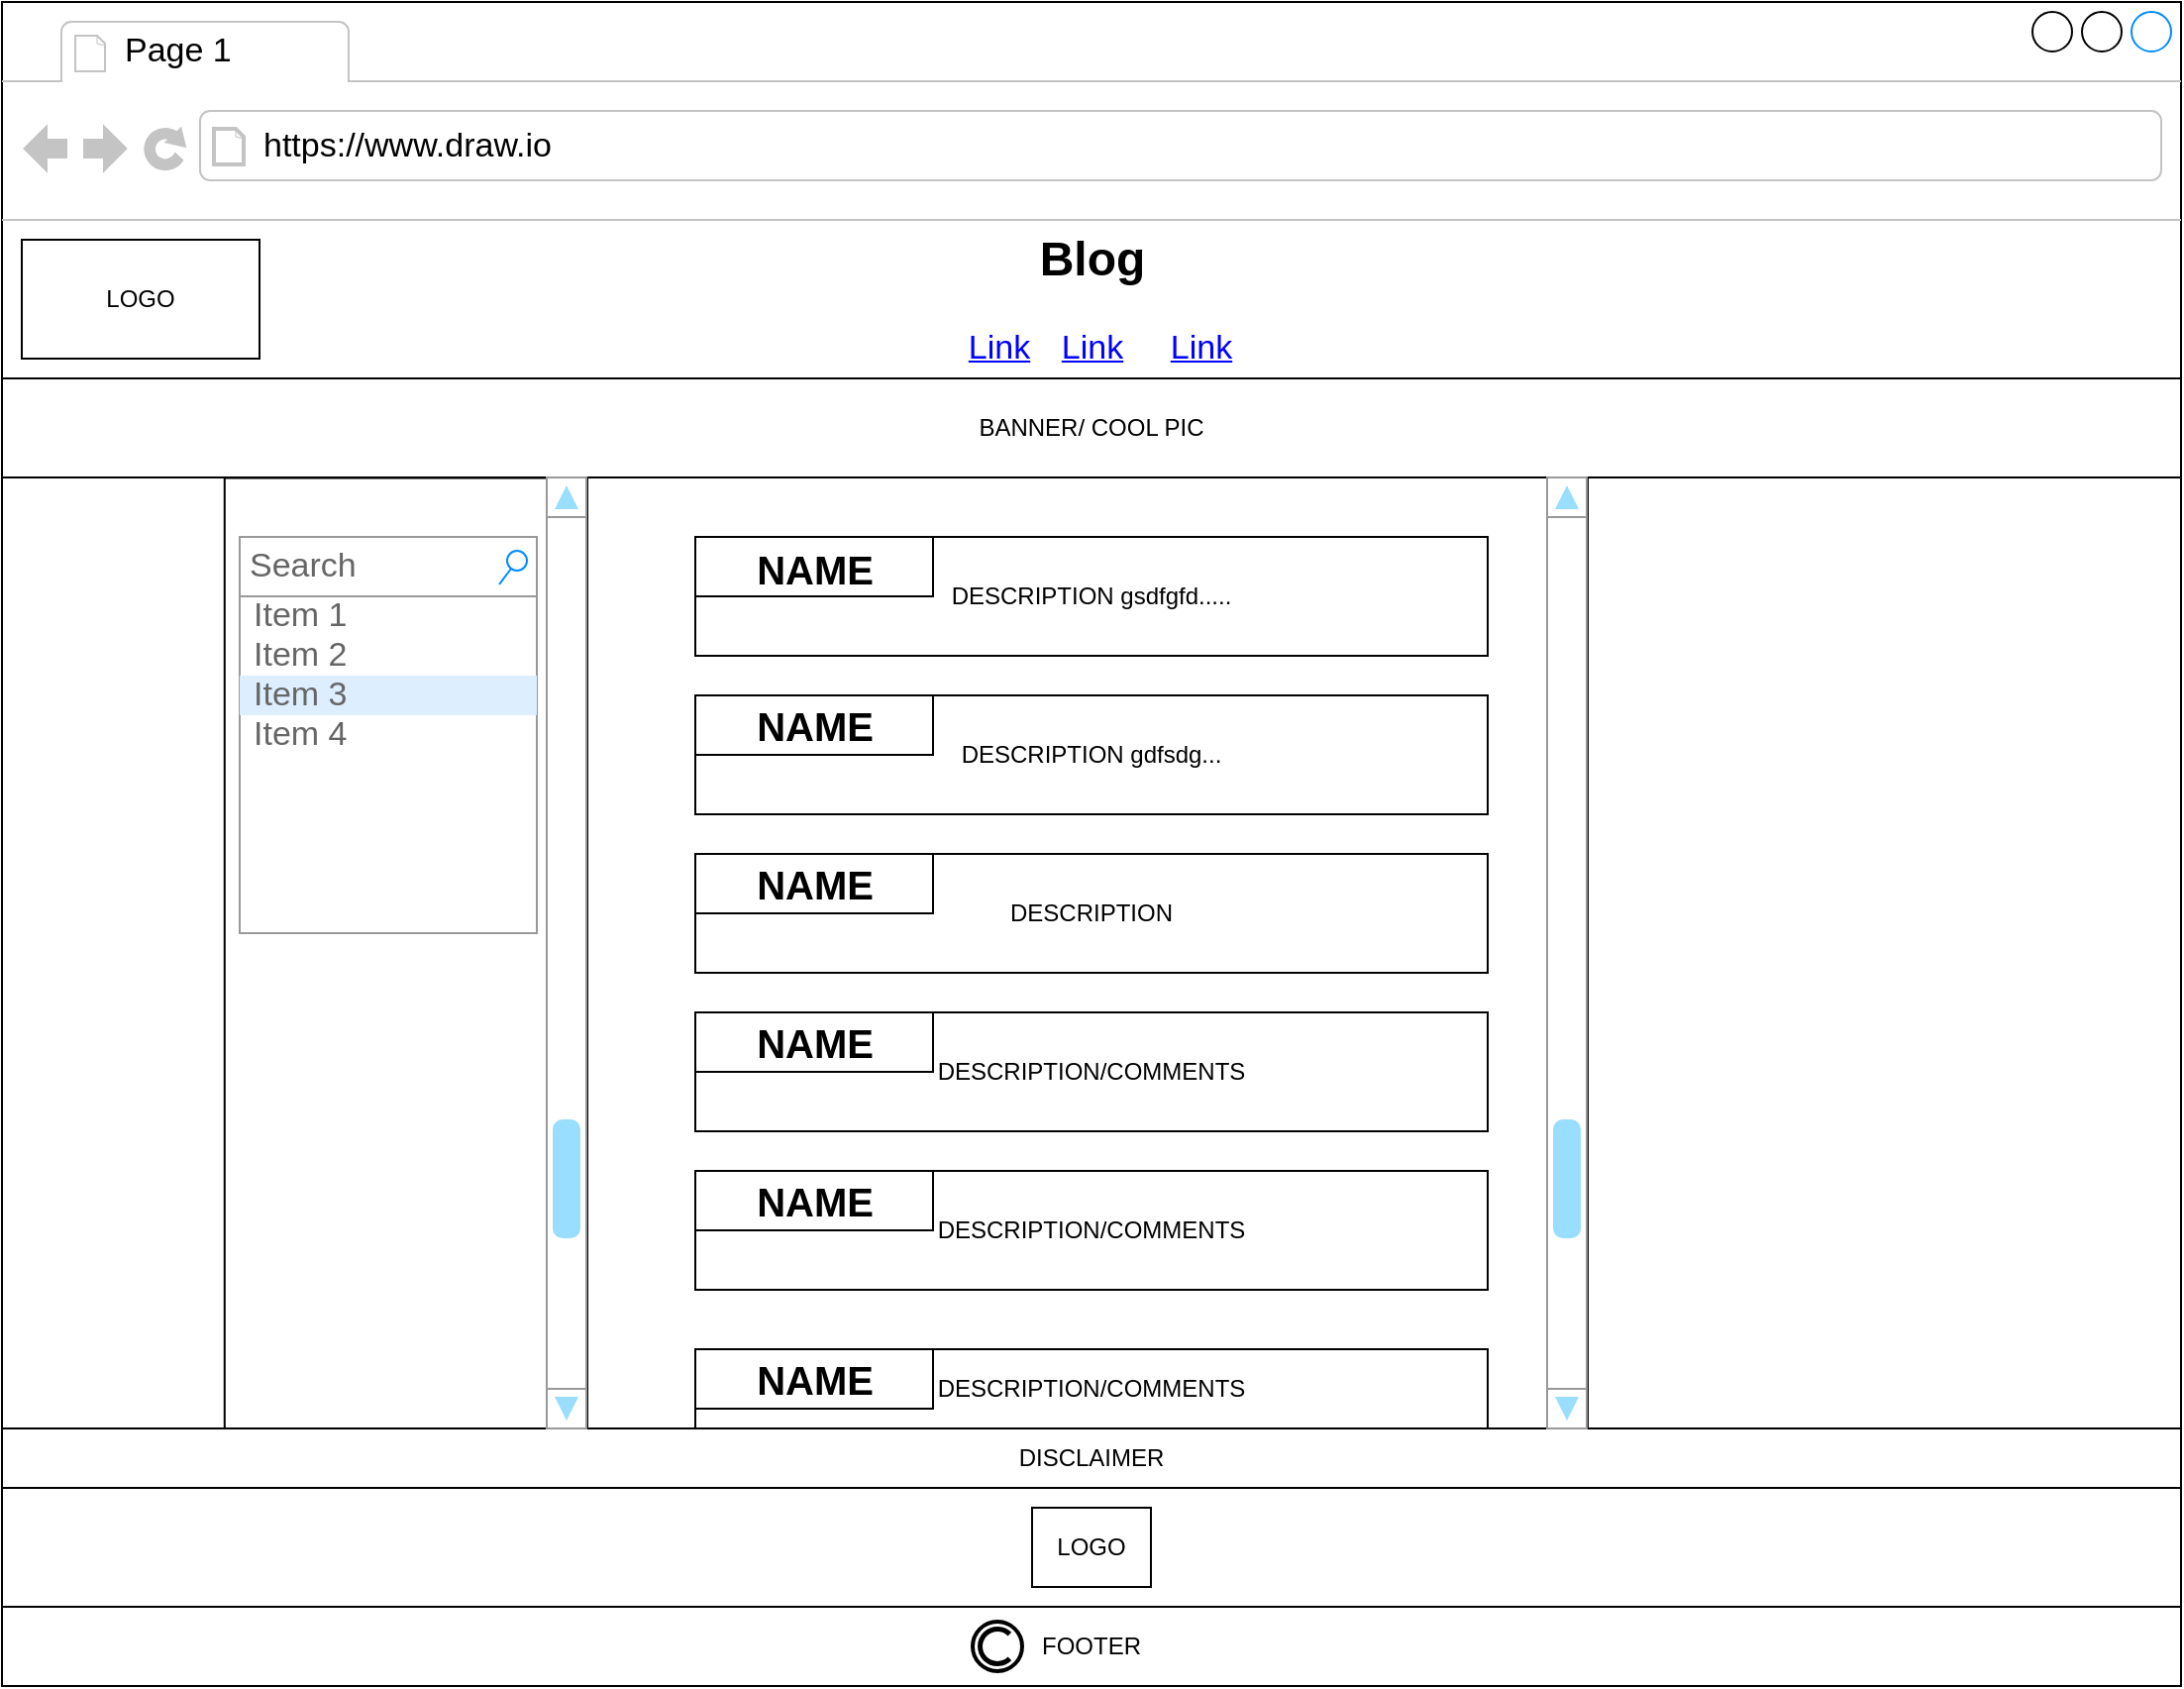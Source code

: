 <mxfile version="15.1.0" type="github"><diagram name="Page-1" id="2cc2dc42-3aac-f2a9-1cec-7a8b7cbee084"><mxGraphModel dx="1825" dy="857" grid="1" gridSize="10" guides="1" tooltips="1" connect="1" arrows="1" fold="1" page="1" pageScale="1" pageWidth="1100" pageHeight="850" math="0" shadow="0"><root><mxCell id="0"/><mxCell id="1" parent="0"/><mxCell id="5FDrHQYFY8WommjAz4SG-36" value="" style="strokeWidth=1;shadow=0;dashed=0;align=center;html=1;shape=mxgraph.mockup.containers.browserWindow;rSize=0;strokeColor2=#008cff;strokeColor3=#c4c4c4;mainText=,;recursiveResize=0;comic=0;" parent="1" vertex="1"><mxGeometry width="1100" height="850" as="geometry"/></mxCell><mxCell id="5FDrHQYFY8WommjAz4SG-37" value="Page 1" style="strokeWidth=1;shadow=0;dashed=0;align=center;html=1;shape=mxgraph.mockup.containers.anchor;fontSize=17;align=left;" parent="5FDrHQYFY8WommjAz4SG-36" vertex="1"><mxGeometry x="60" y="12" width="110" height="26" as="geometry"/></mxCell><mxCell id="5FDrHQYFY8WommjAz4SG-38" value="https://www.draw.io" style="strokeWidth=1;shadow=0;dashed=0;align=center;html=1;shape=mxgraph.mockup.containers.anchor;rSize=0;fontSize=17;align=left;" parent="5FDrHQYFY8WommjAz4SG-36" vertex="1"><mxGeometry x="130" y="60" width="250" height="26" as="geometry"/></mxCell><mxCell id="5FDrHQYFY8WommjAz4SG-40" value="LOGO" style="whiteSpace=wrap;html=1;comic=0;" parent="5FDrHQYFY8WommjAz4SG-36" vertex="1"><mxGeometry x="10" y="120" width="120" height="60" as="geometry"/></mxCell><mxCell id="5FDrHQYFY8WommjAz4SG-41" value="BANNER/ COOL PIC" style="whiteSpace=wrap;html=1;comic=0;" parent="5FDrHQYFY8WommjAz4SG-36" vertex="1"><mxGeometry y="190" width="1100" height="50" as="geometry"/></mxCell><mxCell id="5FDrHQYFY8WommjAz4SG-51" value="LOGO" style="whiteSpace=wrap;html=1;comic=0;" parent="5FDrHQYFY8WommjAz4SG-36" vertex="1"><mxGeometry x="520" y="760" width="60" height="40" as="geometry"/></mxCell><mxCell id="23QKWkipRup91grFhVOa-1" value="DESCRIPTION gsdfgfd....." style="rounded=0;whiteSpace=wrap;html=1;" parent="5FDrHQYFY8WommjAz4SG-36" vertex="1"><mxGeometry x="350" y="270" width="400" height="60" as="geometry"/></mxCell><mxCell id="23QKWkipRup91grFhVOa-2" value="DESCRIPTION gdfsdg..." style="rounded=0;whiteSpace=wrap;html=1;" parent="5FDrHQYFY8WommjAz4SG-36" vertex="1"><mxGeometry x="350" y="350" width="400" height="60" as="geometry"/></mxCell><mxCell id="23QKWkipRup91grFhVOa-3" value="DESCRIPTION" style="rounded=0;whiteSpace=wrap;html=1;" parent="5FDrHQYFY8WommjAz4SG-36" vertex="1"><mxGeometry x="350" y="430" width="400" height="60" as="geometry"/></mxCell><mxCell id="23QKWkipRup91grFhVOa-4" value="DESCRIPTION/COMMENTS" style="rounded=0;whiteSpace=wrap;html=1;" parent="5FDrHQYFY8WommjAz4SG-36" vertex="1"><mxGeometry x="350" y="510" width="400" height="60" as="geometry"/></mxCell><mxCell id="23QKWkipRup91grFhVOa-5" value="DESCRIPTION/COMMENTS" style="rounded=0;whiteSpace=wrap;html=1;" parent="5FDrHQYFY8WommjAz4SG-36" vertex="1"><mxGeometry x="350" y="590" width="400" height="60" as="geometry"/></mxCell><mxCell id="23QKWkipRup91grFhVOa-6" value="DESCRIPTION/COMMENTS" style="rounded=0;whiteSpace=wrap;html=1;" parent="5FDrHQYFY8WommjAz4SG-36" vertex="1"><mxGeometry x="350" y="680" width="400" height="40" as="geometry"/></mxCell><mxCell id="23QKWkipRup91grFhVOa-7" value="" style="rounded=0;whiteSpace=wrap;html=1;rotation=90;" parent="5FDrHQYFY8WommjAz4SG-36" vertex="1"><mxGeometry x="-37.18" y="389.82" width="481.75" height="182.62" as="geometry"/></mxCell><mxCell id="23QKWkipRup91grFhVOa-35" value="" style="rounded=0;whiteSpace=wrap;html=1;" parent="5FDrHQYFY8WommjAz4SG-36" vertex="1"><mxGeometry x="350" y="270" width="120" height="30" as="geometry"/></mxCell><mxCell id="23QKWkipRup91grFhVOa-36" value="" style="rounded=0;whiteSpace=wrap;html=1;" parent="5FDrHQYFY8WommjAz4SG-36" vertex="1"><mxGeometry x="350" y="350" width="120" height="30" as="geometry"/></mxCell><mxCell id="23QKWkipRup91grFhVOa-37" value="" style="rounded=0;whiteSpace=wrap;html=1;" parent="5FDrHQYFY8WommjAz4SG-36" vertex="1"><mxGeometry x="350" y="430" width="120" height="30" as="geometry"/></mxCell><mxCell id="23QKWkipRup91grFhVOa-38" value="" style="rounded=0;whiteSpace=wrap;html=1;" parent="5FDrHQYFY8WommjAz4SG-36" vertex="1"><mxGeometry x="350" y="510" width="120" height="30" as="geometry"/></mxCell><mxCell id="23QKWkipRup91grFhVOa-39" value="" style="rounded=0;whiteSpace=wrap;html=1;" parent="5FDrHQYFY8WommjAz4SG-36" vertex="1"><mxGeometry x="350" y="590" width="120" height="30" as="geometry"/></mxCell><mxCell id="23QKWkipRup91grFhVOa-40" value="" style="rounded=0;whiteSpace=wrap;html=1;" parent="5FDrHQYFY8WommjAz4SG-36" vertex="1"><mxGeometry x="350" y="680" width="120" height="30" as="geometry"/></mxCell><mxCell id="23QKWkipRup91grFhVOa-42" value="&lt;span style=&quot;font-size: 20px&quot;&gt;NAME&lt;/span&gt;" style="text;strokeColor=none;fillColor=none;html=1;fontSize=24;fontStyle=1;verticalAlign=middle;align=center;" parent="5FDrHQYFY8WommjAz4SG-36" vertex="1"><mxGeometry x="360" y="266" width="100" height="40" as="geometry"/></mxCell><mxCell id="23QKWkipRup91grFhVOa-43" value="&lt;font style=&quot;font-size: 20px&quot;&gt;NAME&lt;/font&gt;" style="text;strokeColor=none;fillColor=none;html=1;fontSize=24;fontStyle=1;verticalAlign=middle;align=center;" parent="5FDrHQYFY8WommjAz4SG-36" vertex="1"><mxGeometry x="360" y="345" width="100" height="40" as="geometry"/></mxCell><mxCell id="23QKWkipRup91grFhVOa-44" value="&lt;font style=&quot;font-size: 20px&quot;&gt;NAME&lt;/font&gt;" style="text;strokeColor=none;fillColor=none;html=1;fontSize=24;fontStyle=1;verticalAlign=middle;align=center;" parent="5FDrHQYFY8WommjAz4SG-36" vertex="1"><mxGeometry x="360" y="425" width="100" height="40" as="geometry"/></mxCell><mxCell id="23QKWkipRup91grFhVOa-45" value="&lt;font style=&quot;font-size: 20px&quot;&gt;NAME&lt;/font&gt;" style="text;strokeColor=none;fillColor=none;html=1;fontSize=24;fontStyle=1;verticalAlign=middle;align=center;" parent="5FDrHQYFY8WommjAz4SG-36" vertex="1"><mxGeometry x="360" y="505" width="100" height="40" as="geometry"/></mxCell><mxCell id="23QKWkipRup91grFhVOa-46" value="&lt;font style=&quot;font-size: 20px&quot;&gt;NAME&lt;/font&gt;" style="text;strokeColor=none;fillColor=none;html=1;fontSize=24;fontStyle=1;verticalAlign=middle;align=center;" parent="5FDrHQYFY8WommjAz4SG-36" vertex="1"><mxGeometry x="360" y="585" width="100" height="40" as="geometry"/></mxCell><mxCell id="23QKWkipRup91grFhVOa-47" value="&lt;font style=&quot;font-size: 20px&quot;&gt;NAME&lt;/font&gt;" style="text;strokeColor=none;fillColor=none;html=1;fontSize=24;fontStyle=1;verticalAlign=middle;align=center;" parent="5FDrHQYFY8WommjAz4SG-36" vertex="1"><mxGeometry x="360" y="675" width="100" height="40" as="geometry"/></mxCell><mxCell id="zL8HpQWUxUYq9ZNB1hLi-8" value="" style="strokeWidth=1;shadow=0;dashed=0;align=center;html=1;shape=mxgraph.mockup.forms.rrect;rSize=0;strokeColor=#999999;fillColor=#ffffff;" vertex="1" parent="5FDrHQYFY8WommjAz4SG-36"><mxGeometry x="120" y="270" width="150" height="200" as="geometry"/></mxCell><mxCell id="zL8HpQWUxUYq9ZNB1hLi-9" value="Title" style="strokeWidth=1;shadow=0;dashed=0;align=center;html=1;shape=mxgraph.mockup.forms.rrect;rSize=0;strokeColor=#999999;fontColor=#008cff;fontSize=17;fillColor=#ffffff;resizeWidth=1;" vertex="1" parent="zL8HpQWUxUYq9ZNB1hLi-8"><mxGeometry width="150" height="30" relative="1" as="geometry"/></mxCell><mxCell id="zL8HpQWUxUYq9ZNB1hLi-10" value="Item 1" style="strokeWidth=1;shadow=0;dashed=0;align=center;html=1;shape=mxgraph.mockup.forms.anchor;fontSize=17;fontColor=#666666;align=left;spacingLeft=5;resizeWidth=1;" vertex="1" parent="zL8HpQWUxUYq9ZNB1hLi-8"><mxGeometry width="150" height="20" relative="1" as="geometry"><mxPoint y="30" as="offset"/></mxGeometry></mxCell><mxCell id="zL8HpQWUxUYq9ZNB1hLi-11" value="Item 2" style="strokeWidth=1;shadow=0;dashed=0;align=center;html=1;shape=mxgraph.mockup.forms.anchor;fontSize=17;fontColor=#666666;align=left;spacingLeft=5;resizeWidth=1;" vertex="1" parent="zL8HpQWUxUYq9ZNB1hLi-8"><mxGeometry width="150" height="20" relative="1" as="geometry"><mxPoint y="50" as="offset"/></mxGeometry></mxCell><mxCell id="zL8HpQWUxUYq9ZNB1hLi-12" value="Item 3" style="strokeWidth=1;shadow=0;dashed=0;align=center;html=1;shape=mxgraph.mockup.forms.rrect;rSize=0;fontSize=17;fontColor=#666666;align=left;spacingLeft=5;fillColor=#ddeeff;strokeColor=none;resizeWidth=1;" vertex="1" parent="zL8HpQWUxUYq9ZNB1hLi-8"><mxGeometry width="150" height="20" relative="1" as="geometry"><mxPoint y="70" as="offset"/></mxGeometry></mxCell><mxCell id="zL8HpQWUxUYq9ZNB1hLi-13" value="Item 4" style="strokeWidth=1;shadow=0;dashed=0;align=center;html=1;shape=mxgraph.mockup.forms.anchor;fontSize=17;fontColor=#666666;align=left;spacingLeft=5;resizeWidth=1;" vertex="1" parent="zL8HpQWUxUYq9ZNB1hLi-8"><mxGeometry width="150" height="20" relative="1" as="geometry"><mxPoint y="90" as="offset"/></mxGeometry></mxCell><mxCell id="5FDrHQYFY8WommjAz4SG-50" value="FOOTER" style="whiteSpace=wrap;html=1;comic=0;" parent="1" vertex="1"><mxGeometry y="810" width="1100" height="40" as="geometry"/></mxCell><mxCell id="5FDrHQYFY8WommjAz4SG-52" value="DISCLAIMER" style="whiteSpace=wrap;html=1;comic=0;" parent="1" vertex="1"><mxGeometry y="720" width="1100" height="30" as="geometry"/></mxCell><mxCell id="5FDrHQYFY8WommjAz4SG-53" value="" style="verticalLabelPosition=bottom;shadow=0;dashed=0;verticalAlign=top;strokeWidth=2;html=1;shape=mxgraph.mockup.misc.copyrightIcon;comic=0;" parent="1" vertex="1"><mxGeometry x="490" y="817.5" width="25" height="25" as="geometry"/></mxCell><mxCell id="5FDrHQYFY8WommjAz4SG-54" value="Blog" style="text;strokeColor=none;fillColor=none;html=1;fontSize=24;fontStyle=1;verticalAlign=middle;align=center;comic=0;" parent="1" vertex="1"><mxGeometry x="500" y="110" width="100" height="40" as="geometry"/></mxCell><mxCell id="FO_pWmDVU2w-Zh8JHuIy-1" value="" style="line;strokeWidth=2;direction=south;html=1;" parent="1" vertex="1"><mxGeometry x="290" y="240" width="10" height="480" as="geometry"/></mxCell><mxCell id="FO_pWmDVU2w-Zh8JHuIy-2" value="" style="line;strokeWidth=2;direction=south;html=1;" parent="1" vertex="1"><mxGeometry x="590" y="240" width="420" height="480" as="geometry"/></mxCell><mxCell id="FO_pWmDVU2w-Zh8JHuIy-13" value="Link" style="shape=rectangle;strokeColor=none;fillColor=none;linkText=;fontSize=17;fontColor=#0000ff;fontStyle=4;html=1;align=center;" parent="1" vertex="1"><mxGeometry x="475" y="160" width="150" height="30" as="geometry"/></mxCell><mxCell id="FO_pWmDVU2w-Zh8JHuIy-14" value="Link" style="shape=rectangle;strokeColor=none;fillColor=none;linkText=;fontSize=17;fontColor=#0000ff;fontStyle=4;html=1;align=center;" parent="1" vertex="1"><mxGeometry x="427.5" y="160" width="150" height="30" as="geometry"/></mxCell><mxCell id="FO_pWmDVU2w-Zh8JHuIy-15" value="Link" style="shape=rectangle;strokeColor=none;fillColor=none;linkText=;fontSize=17;fontColor=#0000ff;fontStyle=4;html=1;align=center;" parent="1" vertex="1"><mxGeometry x="530" y="160" width="150" height="30" as="geometry"/></mxCell><mxCell id="23QKWkipRup91grFhVOa-32" value="" style="verticalLabelPosition=bottom;shadow=0;dashed=0;align=center;html=1;verticalAlign=top;strokeWidth=1;shape=mxgraph.mockup.navigation.scrollBar;strokeColor=#999999;barPos=20;fillColor2=#99ddff;strokeColor2=none;direction=north;" parent="1" vertex="1"><mxGeometry x="780" y="240" width="20" height="480" as="geometry"/></mxCell><mxCell id="23QKWkipRup91grFhVOa-34" value="" style="verticalLabelPosition=bottom;shadow=0;dashed=0;align=center;html=1;verticalAlign=top;strokeWidth=1;shape=mxgraph.mockup.navigation.scrollBar;strokeColor=#999999;barPos=20;fillColor2=#99ddff;strokeColor2=none;direction=north;" parent="1" vertex="1"><mxGeometry x="275" y="240" width="20" height="480" as="geometry"/></mxCell><mxCell id="zL8HpQWUxUYq9ZNB1hLi-14" value="Search" style="strokeWidth=1;shadow=0;dashed=0;align=center;html=1;shape=mxgraph.mockup.forms.searchBox;strokeColor=#999999;mainText=;strokeColor2=#008cff;fontColor=#666666;fontSize=17;align=left;spacingLeft=3;" vertex="1" parent="1"><mxGeometry x="120" y="270" width="150" height="30" as="geometry"/></mxCell></root></mxGraphModel></diagram></mxfile>